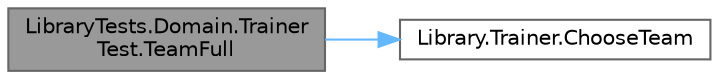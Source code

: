 digraph "LibraryTests.Domain.TrainerTest.TeamFull"
{
 // INTERACTIVE_SVG=YES
 // LATEX_PDF_SIZE
  bgcolor="transparent";
  edge [fontname=Helvetica,fontsize=10,labelfontname=Helvetica,labelfontsize=10];
  node [fontname=Helvetica,fontsize=10,shape=box,height=0.2,width=0.4];
  rankdir="LR";
  Node1 [id="Node000001",label="LibraryTests.Domain.Trainer\lTest.TeamFull",height=0.2,width=0.4,color="gray40", fillcolor="grey60", style="filled", fontcolor="black",tooltip="Verifica que no se puede agregar más de 6 Pokémon al equipo del entrenador."];
  Node1 -> Node2 [id="edge1_Node000001_Node000002",color="steelblue1",style="solid",tooltip=" "];
  Node2 [id="Node000002",label="Library.Trainer.ChooseTeam",height=0.2,width=0.4,color="grey40", fillcolor="white", style="filled",URL="$classLibrary_1_1Trainer.html#a6ace8af1114f2dbdb40de6e1f5a0841a",tooltip="Permite al entrenador elegir un Pokémon para agregar a su equipo."];
}

